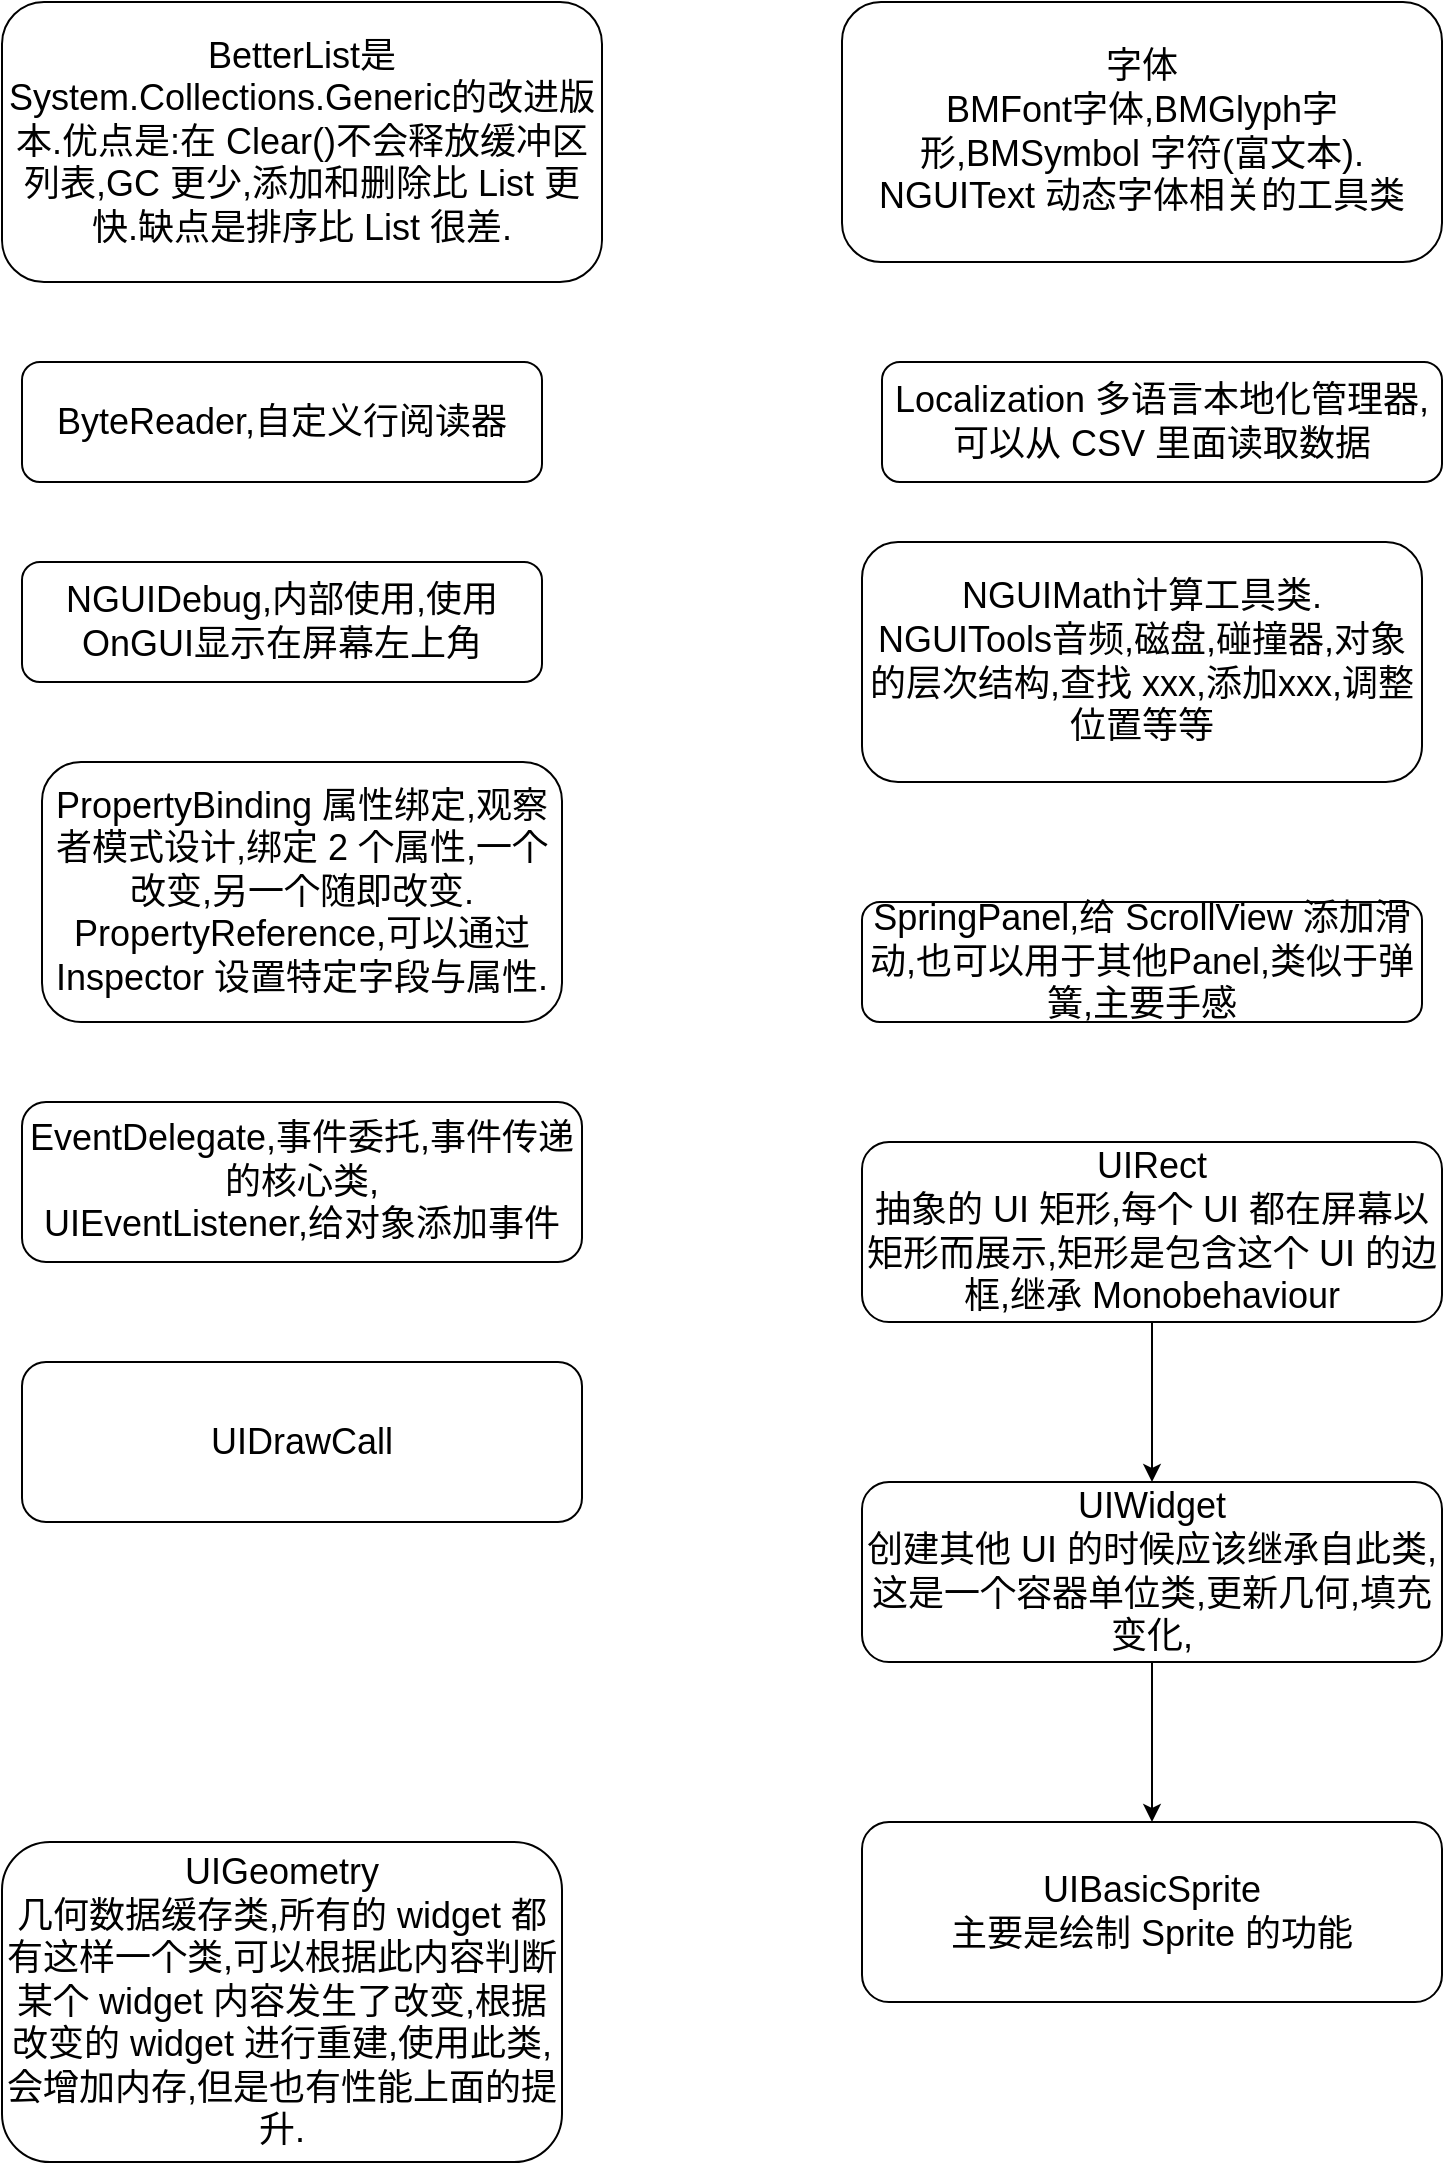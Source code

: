 <mxfile version="13.1.3">
    <diagram id="6hGFLwfOUW9BJ-s0fimq" name="Page-1">
        <mxGraphModel dx="1378" dy="815" grid="1" gridSize="10" guides="1" tooltips="1" connect="1" arrows="1" fold="1" page="1" pageScale="1" pageWidth="827" pageHeight="1169" math="0" shadow="0">
            <root>
                <mxCell id="0"/>
                <mxCell id="1" parent="0"/>
                <mxCell id="2" value="BetterList是System.Collections.Generic的改进版本.优点是:在 Clear()不会释放缓冲区列表,GC 更少,添加和删除比 List 更快.缺点是排序比 List 很差." style="rounded=1;whiteSpace=wrap;html=1;fontSize=18;" parent="1" vertex="1">
                    <mxGeometry x="70" y="50" width="300" height="140" as="geometry"/>
                </mxCell>
                <mxCell id="7" value="字体&lt;br&gt;BMFont字体,BMGlyph字形,BMSymbol 字符(富文本).&lt;br&gt;NGUIText 动态字体相关的工具类" style="rounded=1;whiteSpace=wrap;html=1;fontSize=18;" parent="1" vertex="1">
                    <mxGeometry x="490" y="50" width="300" height="130" as="geometry"/>
                </mxCell>
                <mxCell id="9" value="ByteReader,自定义行阅读器" style="rounded=1;whiteSpace=wrap;html=1;fontSize=18;" parent="1" vertex="1">
                    <mxGeometry x="80" y="230" width="260" height="60" as="geometry"/>
                </mxCell>
                <mxCell id="12" value="EventDelegate,事件委托,事件传递的核心类,&lt;br&gt;UIEventListener,给对象添加事件" style="rounded=1;whiteSpace=wrap;html=1;fontSize=18;" parent="1" vertex="1">
                    <mxGeometry x="80" y="600" width="280" height="80" as="geometry"/>
                </mxCell>
                <mxCell id="13" value="Localization 多语言本地化管理器,可以从 CSV 里面读取数据" style="rounded=1;whiteSpace=wrap;html=1;fontSize=18;" parent="1" vertex="1">
                    <mxGeometry x="510" y="230" width="280" height="60" as="geometry"/>
                </mxCell>
                <mxCell id="14" value="NGUIDebug,内部使用,使用 OnGUI显示在屏幕左上角" style="rounded=1;whiteSpace=wrap;html=1;fontSize=18;" parent="1" vertex="1">
                    <mxGeometry x="80" y="330" width="260" height="60" as="geometry"/>
                </mxCell>
                <mxCell id="15" value="NGUIMath计算工具类.&lt;br&gt;NGUITools音频,磁盘,碰撞器,对象的层次结构,查找 xxx,添加xxx,调整位置等等" style="rounded=1;whiteSpace=wrap;html=1;fontSize=18;" parent="1" vertex="1">
                    <mxGeometry x="500" y="320" width="280" height="120" as="geometry"/>
                </mxCell>
                <mxCell id="16" value="PropertyBinding 属性绑定,观察者模式设计,绑定 2 个属性,一个改变,另一个随即改变.&lt;br&gt;PropertyReference,可以通过 Inspector 设置特定字段与属性." style="rounded=1;whiteSpace=wrap;html=1;fontSize=18;" parent="1" vertex="1">
                    <mxGeometry x="90" y="430" width="260" height="130" as="geometry"/>
                </mxCell>
                <mxCell id="17" value="SpringPanel,给 ScrollView 添加滑动,也可以用于其他Panel,类似于弹簧,主要手感" style="rounded=1;whiteSpace=wrap;html=1;fontSize=18;" parent="1" vertex="1">
                    <mxGeometry x="500" y="500" width="280" height="60" as="geometry"/>
                </mxCell>
                <mxCell id="21" value="" style="edgeStyle=orthogonalEdgeStyle;rounded=0;orthogonalLoop=1;jettySize=auto;html=1;fontSize=18;" parent="1" source="19" target="20" edge="1">
                    <mxGeometry relative="1" as="geometry"/>
                </mxCell>
                <mxCell id="19" value="UIRect&lt;br&gt;抽象的 UI 矩形,每个 UI 都在屏幕以矩形而展示,矩形是包含这个 UI 的边框,继承 Monobehaviour" style="rounded=1;whiteSpace=wrap;html=1;fontSize=18;" parent="1" vertex="1">
                    <mxGeometry x="500" y="620" width="290" height="90" as="geometry"/>
                </mxCell>
                <mxCell id="23" value="" style="edgeStyle=orthogonalEdgeStyle;rounded=0;orthogonalLoop=1;jettySize=auto;html=1;fontSize=18;" parent="1" source="20" target="22" edge="1">
                    <mxGeometry relative="1" as="geometry"/>
                </mxCell>
                <mxCell id="20" value="UIWidget&lt;br&gt;创建其他 UI 的时候应该继承自此类,这是一个容器单位类,更新几何,填充变化," style="rounded=1;whiteSpace=wrap;html=1;fontSize=18;" parent="1" vertex="1">
                    <mxGeometry x="500" y="790" width="290" height="90" as="geometry"/>
                </mxCell>
                <mxCell id="22" value="UIBasicSprite&lt;br&gt;主要是绘制 Sprite 的功能" style="rounded=1;whiteSpace=wrap;html=1;fontSize=18;" parent="1" vertex="1">
                    <mxGeometry x="500" y="960" width="290" height="90" as="geometry"/>
                </mxCell>
                <mxCell id="24" value="UIDrawCall" style="rounded=1;whiteSpace=wrap;html=1;fontSize=18;" parent="1" vertex="1">
                    <mxGeometry x="80" y="730" width="280" height="80" as="geometry"/>
                </mxCell>
                <mxCell id="25" value="UIGeometry&lt;br&gt;几何数据缓存类,所有的 widget 都有这样一个类,可以根据此内容判断某个 widget 内容发生了改变,根据改变的 widget 进行重建,使用此类,会增加内存,但是也有性能上面的提升." style="rounded=1;whiteSpace=wrap;html=1;fontSize=18;" vertex="1" parent="1">
                    <mxGeometry x="70" y="970" width="280" height="160" as="geometry"/>
                </mxCell>
            </root>
        </mxGraphModel>
    </diagram>
</mxfile>